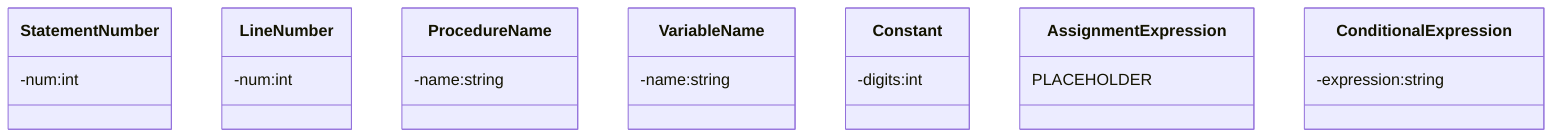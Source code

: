 classDiagram
    class StatementNumber {
        -num:int
    }

    class LineNumber {
        -num:int
    }
        
    class ProcedureName {
        -name:string
    }

    class VariableName {
        -name:string
    }

    class Constant {
        -digits:int
    }

    class AssignmentExpression {
        PLACEHOLDER
    }
    
    class ConditionalExpression {
        -expression:string
    }